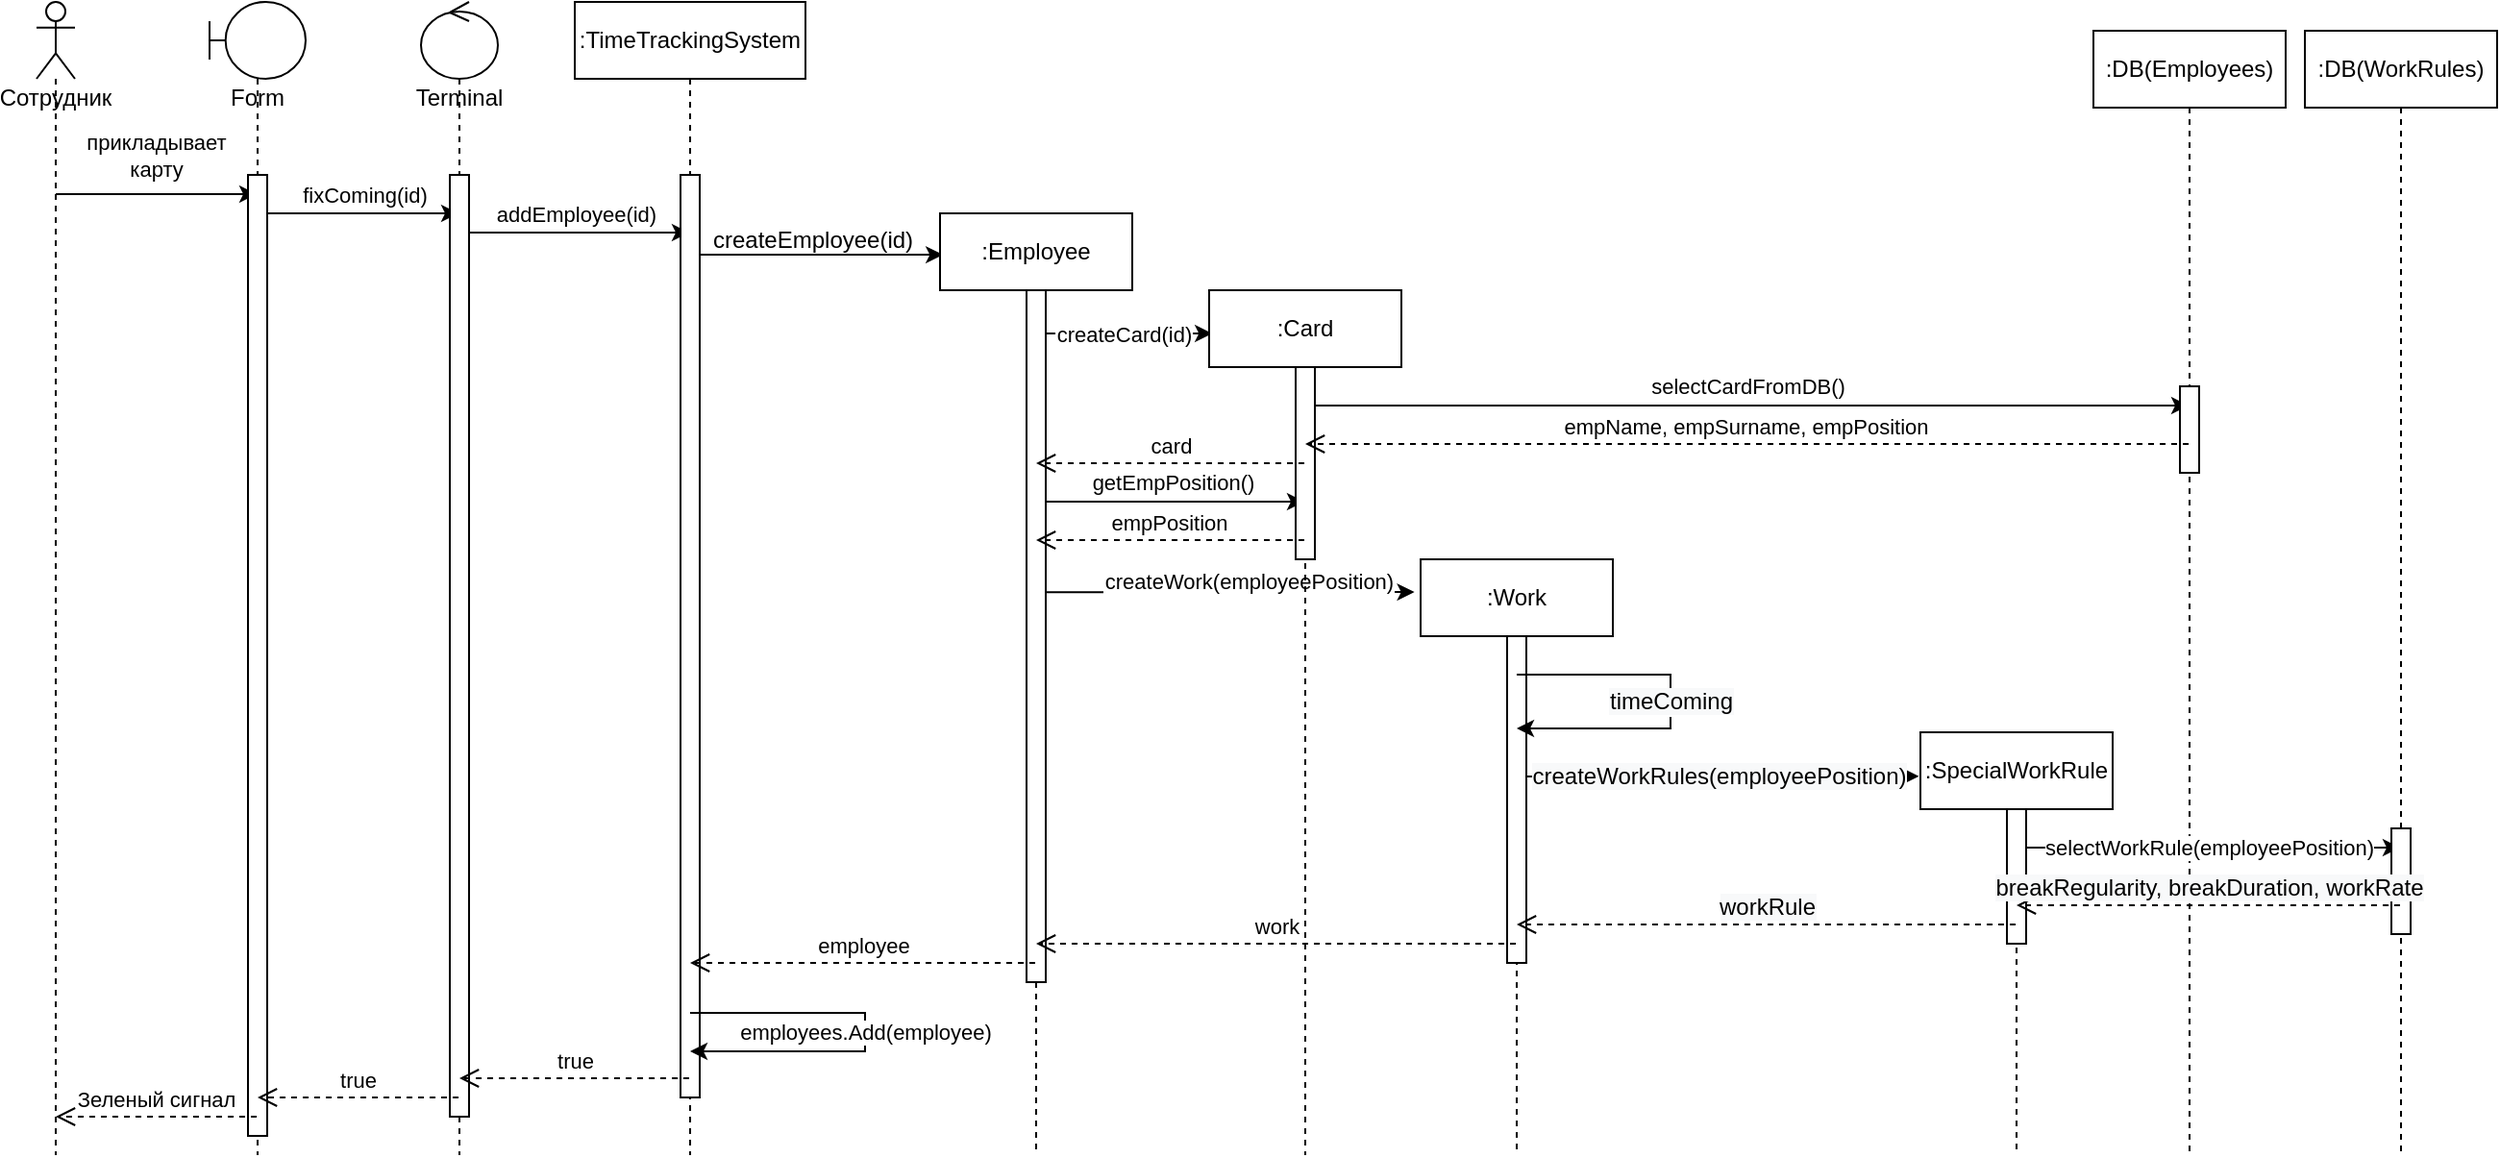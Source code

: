 <mxfile version="13.7.5" type="device" pages="2"><diagram id="ErHVxUTmst-oPkDrUEM-" name="Фиксирование прихода"><mxGraphModel dx="1038" dy="499" grid="1" gridSize="10" guides="1" tooltips="1" connect="1" arrows="1" fold="1" page="1" pageScale="1" pageWidth="827" pageHeight="1169" math="0" shadow="0"><root><mxCell id="0"/><mxCell id="1" parent="0"/><mxCell id="zl1_TvRxhjyEo-x_L0BD-4" value="прикладывает&lt;br&gt;карту" style="edgeStyle=orthogonalEdgeStyle;rounded=0;orthogonalLoop=1;jettySize=auto;html=1;" edge="1" parent="1" source="zl1_TvRxhjyEo-x_L0BD-1" target="zl1_TvRxhjyEo-x_L0BD-2"><mxGeometry x="-0.038" y="20" relative="1" as="geometry"><Array as="points"><mxPoint x="80" y="110"/><mxPoint x="80" y="110"/></Array><mxPoint x="1" as="offset"/></mxGeometry></mxCell><mxCell id="zl1_TvRxhjyEo-x_L0BD-1" value="Сотрудник" style="shape=umlLifeline;participant=umlActor;perimeter=lifelinePerimeter;whiteSpace=wrap;html=1;container=1;collapsible=0;recursiveResize=0;verticalAlign=top;spacingTop=36;outlineConnect=0;" vertex="1" parent="1"><mxGeometry x="20" y="10" width="20" height="600" as="geometry"/></mxCell><mxCell id="zl1_TvRxhjyEo-x_L0BD-5" value="fixComing(id)" style="edgeStyle=orthogonalEdgeStyle;rounded=0;orthogonalLoop=1;jettySize=auto;" edge="1" parent="1" source="zl1_TvRxhjyEo-x_L0BD-2" target="zl1_TvRxhjyEo-x_L0BD-3"><mxGeometry x="0.057" y="10" relative="1" as="geometry"><Array as="points"><mxPoint x="190" y="120"/><mxPoint x="190" y="120"/></Array><mxPoint x="1" as="offset"/></mxGeometry></mxCell><mxCell id="zl1_TvRxhjyEo-x_L0BD-2" value="Form" style="shape=umlLifeline;participant=umlBoundary;perimeter=lifelinePerimeter;whiteSpace=wrap;html=1;container=1;collapsible=0;recursiveResize=0;verticalAlign=top;spacingTop=36;outlineConnect=0;" vertex="1" parent="1"><mxGeometry x="110" y="10" width="50" height="600" as="geometry"/></mxCell><mxCell id="L7x3Ov9kxptEXlmHtvZw-1" value="" style="html=1;points=[];perimeter=orthogonalPerimeter;" vertex="1" parent="zl1_TvRxhjyEo-x_L0BD-2"><mxGeometry x="20" y="90" width="10" height="500" as="geometry"/></mxCell><mxCell id="zl1_TvRxhjyEo-x_L0BD-9" value="addEmployee(id)" style="edgeStyle=orthogonalEdgeStyle;rounded=0;orthogonalLoop=1;jettySize=auto;" edge="1" parent="1" source="zl1_TvRxhjyEo-x_L0BD-3" target="zl1_TvRxhjyEo-x_L0BD-6"><mxGeometry x="0.008" y="10" relative="1" as="geometry"><Array as="points"><mxPoint x="290" y="130"/><mxPoint x="290" y="130"/></Array><mxPoint x="1" as="offset"/></mxGeometry></mxCell><mxCell id="zl1_TvRxhjyEo-x_L0BD-3" value="Terminal" style="shape=umlLifeline;participant=umlControl;perimeter=lifelinePerimeter;whiteSpace=wrap;html=1;container=1;collapsible=0;recursiveResize=0;verticalAlign=top;spacingTop=36;outlineConnect=0;" vertex="1" parent="1"><mxGeometry x="220" y="10" width="40" height="600" as="geometry"/></mxCell><mxCell id="L7x3Ov9kxptEXlmHtvZw-2" value="" style="html=1;points=[];perimeter=orthogonalPerimeter;" vertex="1" parent="zl1_TvRxhjyEo-x_L0BD-3"><mxGeometry x="15" y="90" width="10" height="490" as="geometry"/></mxCell><mxCell id="zl1_TvRxhjyEo-x_L0BD-14" style="edgeStyle=orthogonalEdgeStyle;rounded=0;orthogonalLoop=1;jettySize=auto;html=0;entryX=0.016;entryY=0.044;entryDx=0;entryDy=0;entryPerimeter=0;" edge="1" parent="1" source="zl1_TvRxhjyEo-x_L0BD-6" target="zl1_TvRxhjyEo-x_L0BD-13"><mxGeometry relative="1" as="geometry"><mxPoint x="450" y="160" as="targetPoint"/><Array as="points"><mxPoint x="400" y="142"/><mxPoint x="400" y="142"/></Array></mxGeometry></mxCell><mxCell id="zl1_TvRxhjyEo-x_L0BD-6" value=":TimeTrackingSystem" style="shape=umlLifeline;perimeter=lifelinePerimeter;whiteSpace=wrap;html=1;container=1;collapsible=0;recursiveResize=0;outlineConnect=0;" vertex="1" parent="1"><mxGeometry x="300" y="10" width="120" height="600" as="geometry"/></mxCell><mxCell id="L7x3Ov9kxptEXlmHtvZw-3" value="" style="html=1;points=[];perimeter=orthogonalPerimeter;" vertex="1" parent="zl1_TvRxhjyEo-x_L0BD-6"><mxGeometry x="55" y="90" width="10" height="480" as="geometry"/></mxCell><mxCell id="zl1_TvRxhjyEo-x_L0BD-10" value="Зеленый сигнал" style="html=1;verticalAlign=bottom;endArrow=open;dashed=1;endSize=8;" edge="1" parent="1" source="zl1_TvRxhjyEo-x_L0BD-2" target="zl1_TvRxhjyEo-x_L0BD-1"><mxGeometry relative="1" as="geometry"><mxPoint x="290" y="170" as="sourcePoint"/><mxPoint x="210" y="170" as="targetPoint"/><Array as="points"><mxPoint x="70" y="590"/></Array></mxGeometry></mxCell><mxCell id="zl1_TvRxhjyEo-x_L0BD-11" value="true" style="html=1;verticalAlign=bottom;endArrow=open;dashed=1;endSize=8;" edge="1" parent="1" source="zl1_TvRxhjyEo-x_L0BD-3" target="zl1_TvRxhjyEo-x_L0BD-2"><mxGeometry relative="1" as="geometry"><mxPoint x="290" y="170" as="sourcePoint"/><mxPoint x="210" y="170" as="targetPoint"/><Array as="points"><mxPoint x="170" y="580"/></Array></mxGeometry></mxCell><mxCell id="zl1_TvRxhjyEo-x_L0BD-12" value="true" style="html=1;verticalAlign=bottom;endArrow=open;dashed=1;endSize=8;" edge="1" parent="1" source="zl1_TvRxhjyEo-x_L0BD-6" target="zl1_TvRxhjyEo-x_L0BD-3"><mxGeometry relative="1" as="geometry"><mxPoint x="290" y="170" as="sourcePoint"/><mxPoint x="210" y="170" as="targetPoint"/><Array as="points"><mxPoint x="300" y="570"/></Array></mxGeometry></mxCell><mxCell id="zl1_TvRxhjyEo-x_L0BD-17" value="createCard(id)" style="edgeStyle=orthogonalEdgeStyle;rounded=0;orthogonalLoop=1;jettySize=auto;html=0;entryX=0.016;entryY=0.05;entryDx=0;entryDy=0;entryPerimeter=0;" edge="1" parent="1" source="zl1_TvRxhjyEo-x_L0BD-13" target="zl1_TvRxhjyEo-x_L0BD-16"><mxGeometry relative="1" as="geometry"><mxPoint x="626" y="183" as="targetPoint"/><Array as="points"><mxPoint x="610" y="183"/></Array></mxGeometry></mxCell><mxCell id="zl1_TvRxhjyEo-x_L0BD-25" style="edgeStyle=orthogonalEdgeStyle;rounded=0;orthogonalLoop=1;jettySize=auto;html=0;" edge="1" parent="1" source="zl1_TvRxhjyEo-x_L0BD-13" target="zl1_TvRxhjyEo-x_L0BD-16"><mxGeometry relative="1" as="geometry"><Array as="points"><mxPoint x="610" y="270"/><mxPoint x="610" y="270"/></Array></mxGeometry></mxCell><mxCell id="zl1_TvRxhjyEo-x_L0BD-26" value="getEmpPosition()" style="edgeLabel;align=center;verticalAlign=middle;resizable=0;points=[];html=1;" vertex="1" connectable="0" parent="zl1_TvRxhjyEo-x_L0BD-25"><mxGeometry x="0.221" y="3" relative="1" as="geometry"><mxPoint x="-14.5" y="-7" as="offset"/></mxGeometry></mxCell><mxCell id="zl1_TvRxhjyEo-x_L0BD-29" value="createWork(employeePosition)" style="edgeStyle=orthogonalEdgeStyle;rounded=0;orthogonalLoop=1;jettySize=auto;entryX=-0.032;entryY=0.055;entryDx=0;entryDy=0;entryPerimeter=0;" edge="1" parent="1" source="zl1_TvRxhjyEo-x_L0BD-13" target="zl1_TvRxhjyEo-x_L0BD-28"><mxGeometry x="0.217" y="12" relative="1" as="geometry"><Array as="points"><mxPoint x="690" y="317"/></Array><mxPoint x="-9" y="6" as="offset"/></mxGeometry></mxCell><mxCell id="zl1_TvRxhjyEo-x_L0BD-13" value=":Employee" style="shape=umlLifeline;perimeter=lifelinePerimeter;whiteSpace=wrap;html=1;container=1;collapsible=0;recursiveResize=0;outlineConnect=0;" vertex="1" parent="1"><mxGeometry x="490" y="120" width="100" height="490" as="geometry"/></mxCell><mxCell id="L7x3Ov9kxptEXlmHtvZw-4" value="" style="html=1;points=[];perimeter=orthogonalPerimeter;" vertex="1" parent="zl1_TvRxhjyEo-x_L0BD-13"><mxGeometry x="45" y="40" width="10" height="360" as="geometry"/></mxCell><mxCell id="zl1_TvRxhjyEo-x_L0BD-15" value="createEmployee(id)" style="text;whiteSpace=wrap;" vertex="1" parent="1"><mxGeometry x="370" y="120" width="110" height="10" as="geometry"/></mxCell><mxCell id="zl1_TvRxhjyEo-x_L0BD-20" value="selectCardFromDB()" style="edgeStyle=orthogonalEdgeStyle;rounded=0;orthogonalLoop=1;jettySize=auto;html=1;" edge="1" parent="1" source="zl1_TvRxhjyEo-x_L0BD-16" target="zl1_TvRxhjyEo-x_L0BD-19"><mxGeometry x="0.002" y="10" relative="1" as="geometry"><Array as="points"><mxPoint x="760" y="220"/><mxPoint x="760" y="220"/></Array><mxPoint as="offset"/></mxGeometry></mxCell><mxCell id="zl1_TvRxhjyEo-x_L0BD-16" value=":Card" style="shape=umlLifeline;perimeter=lifelinePerimeter;whiteSpace=wrap;html=1;container=1;collapsible=0;recursiveResize=0;outlineConnect=0;" vertex="1" parent="1"><mxGeometry x="630" y="160" width="100" height="450" as="geometry"/></mxCell><mxCell id="L7x3Ov9kxptEXlmHtvZw-5" value="" style="html=1;points=[];perimeter=orthogonalPerimeter;" vertex="1" parent="zl1_TvRxhjyEo-x_L0BD-16"><mxGeometry x="45" y="40" width="10" height="100" as="geometry"/></mxCell><mxCell id="zl1_TvRxhjyEo-x_L0BD-19" value=":DB(Employees)" style="shape=umlLifeline;perimeter=lifelinePerimeter;whiteSpace=wrap;html=1;container=1;collapsible=0;recursiveResize=0;outlineConnect=0;" vertex="1" parent="1"><mxGeometry x="1090" y="25" width="100" height="585" as="geometry"/></mxCell><mxCell id="L7x3Ov9kxptEXlmHtvZw-8" value="" style="html=1;points=[];perimeter=orthogonalPerimeter;" vertex="1" parent="zl1_TvRxhjyEo-x_L0BD-19"><mxGeometry x="45" y="185" width="10" height="45" as="geometry"/></mxCell><mxCell id="zl1_TvRxhjyEo-x_L0BD-23" value="empName, empSurname, empPosition" style="verticalAlign=bottom;endArrow=open;dashed=1;endSize=8;" edge="1" parent="1" source="zl1_TvRxhjyEo-x_L0BD-19" target="zl1_TvRxhjyEo-x_L0BD-16"><mxGeometry relative="1" as="geometry"><mxPoint x="790" y="200" as="sourcePoint"/><mxPoint x="710" y="200" as="targetPoint"/><Array as="points"><mxPoint x="750" y="240"/></Array></mxGeometry></mxCell><mxCell id="zl1_TvRxhjyEo-x_L0BD-24" value="card" style="html=1;verticalAlign=bottom;endArrow=open;dashed=1;endSize=8;" edge="1" parent="1" source="zl1_TvRxhjyEo-x_L0BD-16" target="zl1_TvRxhjyEo-x_L0BD-13"><mxGeometry relative="1" as="geometry"><mxPoint x="790" y="240" as="sourcePoint"/><mxPoint x="710" y="240" as="targetPoint"/><Array as="points"><mxPoint x="610" y="250"/></Array></mxGeometry></mxCell><mxCell id="zl1_TvRxhjyEo-x_L0BD-27" value="empPosition" style="verticalAlign=bottom;endArrow=open;dashed=1;endSize=8;" edge="1" parent="1" source="zl1_TvRxhjyEo-x_L0BD-16" target="zl1_TvRxhjyEo-x_L0BD-13"><mxGeometry relative="1" as="geometry"><mxPoint x="790" y="240" as="sourcePoint"/><mxPoint x="710" y="240" as="targetPoint"/><Array as="points"><mxPoint x="610" y="290"/></Array></mxGeometry></mxCell><mxCell id="zl1_TvRxhjyEo-x_L0BD-33" value="&lt;span style=&quot;font-size: 12px ; text-align: left ; background-color: rgb(248 , 249 , 250)&quot;&gt;createWorkRules(employeePosition)&lt;/span&gt;" style="edgeStyle=orthogonalEdgeStyle;rounded=0;orthogonalLoop=1;jettySize=auto;html=1;entryX=-0.008;entryY=0.104;entryDx=0;entryDy=0;entryPerimeter=0;" edge="1" parent="1" source="zl1_TvRxhjyEo-x_L0BD-28" target="zl1_TvRxhjyEo-x_L0BD-31"><mxGeometry relative="1" as="geometry"><mxPoint x="1010" y="410" as="targetPoint"/><Array as="points"><mxPoint x="900" y="413"/><mxPoint x="900" y="413"/></Array></mxGeometry></mxCell><mxCell id="zl1_TvRxhjyEo-x_L0BD-28" value=":Work" style="shape=umlLifeline;perimeter=lifelinePerimeter;whiteSpace=wrap;html=1;container=1;collapsible=0;recursiveResize=0;outlineConnect=0;" vertex="1" parent="1"><mxGeometry x="740" y="300" width="100" height="310" as="geometry"/></mxCell><mxCell id="L7x3Ov9kxptEXlmHtvZw-6" value="" style="html=1;points=[];perimeter=orthogonalPerimeter;" vertex="1" parent="zl1_TvRxhjyEo-x_L0BD-28"><mxGeometry x="45" y="40" width="10" height="170" as="geometry"/></mxCell><mxCell id="zl1_TvRxhjyEo-x_L0BD-35" value="selectWorkRule(employeePosition)" style="edgeStyle=orthogonalEdgeStyle;rounded=0;orthogonalLoop=1;jettySize=auto;html=1;" edge="1" parent="1" source="zl1_TvRxhjyEo-x_L0BD-31" target="zl1_TvRxhjyEo-x_L0BD-34"><mxGeometry relative="1" as="geometry"><Array as="points"><mxPoint x="1150" y="450"/><mxPoint x="1150" y="450"/></Array></mxGeometry></mxCell><mxCell id="zl1_TvRxhjyEo-x_L0BD-31" value=":SpecialWorkRule" style="shape=umlLifeline;perimeter=lifelinePerimeter;whiteSpace=wrap;html=1;container=1;collapsible=0;recursiveResize=0;outlineConnect=0;" vertex="1" parent="1"><mxGeometry x="1000" y="390" width="100" height="220" as="geometry"/></mxCell><mxCell id="L7x3Ov9kxptEXlmHtvZw-7" value="" style="html=1;points=[];perimeter=orthogonalPerimeter;" vertex="1" parent="zl1_TvRxhjyEo-x_L0BD-31"><mxGeometry x="45" y="40" width="10" height="70" as="geometry"/></mxCell><mxCell id="zl1_TvRxhjyEo-x_L0BD-32" value="&lt;span style=&quot;font-size: 12px ; text-align: left ; background-color: rgb(248 , 249 , 250)&quot;&gt;timeComing&lt;/span&gt;" style="edgeStyle=orthogonalEdgeStyle;rounded=0;orthogonalLoop=1;jettySize=auto;html=1;" edge="1" parent="1" source="zl1_TvRxhjyEo-x_L0BD-28" target="zl1_TvRxhjyEo-x_L0BD-28"><mxGeometry relative="1" as="geometry"><mxPoint x="790" y="360" as="sourcePoint"/><mxPoint x="789.5" y="388" as="targetPoint"/><Array as="points"><mxPoint x="870" y="360"/><mxPoint x="870" y="388"/></Array></mxGeometry></mxCell><mxCell id="zl1_TvRxhjyEo-x_L0BD-34" value=":DB(WorkRules)" style="shape=umlLifeline;perimeter=lifelinePerimeter;whiteSpace=wrap;html=1;container=1;collapsible=0;recursiveResize=0;outlineConnect=0;" vertex="1" parent="1"><mxGeometry x="1200" y="25" width="100" height="585" as="geometry"/></mxCell><mxCell id="L7x3Ov9kxptEXlmHtvZw-9" value="" style="html=1;points=[];perimeter=orthogonalPerimeter;" vertex="1" parent="zl1_TvRxhjyEo-x_L0BD-34"><mxGeometry x="45" y="415" width="10" height="55" as="geometry"/></mxCell><mxCell id="zl1_TvRxhjyEo-x_L0BD-36" value="&lt;span style=&quot;font-size: 12px ; text-align: left ; background-color: rgb(248 , 249 , 250)&quot;&gt;breakRegularity,&amp;nbsp;&lt;/span&gt;&lt;span style=&quot;font-size: 12px ; text-align: left ; background-color: rgb(248 , 249 , 250)&quot;&gt;breakDuration,&amp;nbsp;&lt;/span&gt;&lt;span style=&quot;font-size: 12px ; text-align: left ; background-color: rgb(248 , 249 , 250)&quot;&gt;workRate&lt;/span&gt;" style="html=1;verticalAlign=bottom;endArrow=open;dashed=1;endSize=8;" edge="1" parent="1" source="zl1_TvRxhjyEo-x_L0BD-34" target="zl1_TvRxhjyEo-x_L0BD-31"><mxGeometry relative="1" as="geometry"><mxPoint x="790" y="480" as="sourcePoint"/><mxPoint x="710" y="480" as="targetPoint"/><Array as="points"><mxPoint x="1140" y="480"/></Array></mxGeometry></mxCell><mxCell id="zl1_TvRxhjyEo-x_L0BD-37" value="&lt;span style=&quot;font-size: 12px ; text-align: left ; background-color: rgb(248 , 249 , 250)&quot;&gt;workRule&lt;/span&gt;" style="html=1;verticalAlign=bottom;endArrow=open;dashed=1;endSize=8;" edge="1" parent="1" source="zl1_TvRxhjyEo-x_L0BD-31" target="zl1_TvRxhjyEo-x_L0BD-28"><mxGeometry relative="1" as="geometry"><mxPoint x="790" y="470" as="sourcePoint"/><mxPoint x="710" y="470" as="targetPoint"/><Array as="points"><mxPoint x="920" y="490"/></Array></mxGeometry></mxCell><mxCell id="zl1_TvRxhjyEo-x_L0BD-38" value="work" style="html=1;verticalAlign=bottom;endArrow=open;dashed=1;endSize=8;" edge="1" parent="1" source="zl1_TvRxhjyEo-x_L0BD-28" target="zl1_TvRxhjyEo-x_L0BD-13"><mxGeometry relative="1" as="geometry"><mxPoint x="790" y="480" as="sourcePoint"/><mxPoint x="710" y="480" as="targetPoint"/><Array as="points"><mxPoint x="730" y="500"/></Array></mxGeometry></mxCell><mxCell id="zl1_TvRxhjyEo-x_L0BD-39" value="employee" style="html=1;verticalAlign=bottom;endArrow=open;dashed=1;endSize=8;" edge="1" parent="1" source="zl1_TvRxhjyEo-x_L0BD-13" target="zl1_TvRxhjyEo-x_L0BD-6"><mxGeometry relative="1" as="geometry"><mxPoint x="560" y="480" as="sourcePoint"/><mxPoint x="480" y="480" as="targetPoint"/><Array as="points"><mxPoint x="460" y="510"/></Array></mxGeometry></mxCell><mxCell id="zl1_TvRxhjyEo-x_L0BD-40" value="employees.Add(employee)" style="edgeStyle=orthogonalEdgeStyle;rounded=0;orthogonalLoop=1;jettySize=auto;html=1;" edge="1" parent="1" source="zl1_TvRxhjyEo-x_L0BD-6" target="zl1_TvRxhjyEo-x_L0BD-6"><mxGeometry relative="1" as="geometry"><mxPoint x="360" y="536" as="sourcePoint"/><mxPoint x="360" y="556" as="targetPoint"/><Array as="points"><mxPoint x="451" y="536"/><mxPoint x="451" y="556"/></Array></mxGeometry></mxCell></root></mxGraphModel></diagram><diagram id="N7uYfXc5u7oMWaJX5mnM" name="Фиксирование ухода"><mxGraphModel dx="1730" dy="832" grid="1" gridSize="10" guides="1" tooltips="1" connect="1" arrows="1" fold="1" page="1" pageScale="1" pageWidth="827" pageHeight="1169" math="0" shadow="0"><root><mxCell id="xpWu-d9AYnJub9OkoNPF-0"/><mxCell id="xpWu-d9AYnJub9OkoNPF-1" parent="xpWu-d9AYnJub9OkoNPF-0"/><mxCell id="0PlaQTtRyJffJ8FD0j3P-0" value="прикладывает&lt;br&gt;карту" style="edgeStyle=orthogonalEdgeStyle;rounded=0;orthogonalLoop=1;jettySize=auto;html=1;" edge="1" parent="xpWu-d9AYnJub9OkoNPF-1" source="0PlaQTtRyJffJ8FD0j3P-1" target="0PlaQTtRyJffJ8FD0j3P-3"><mxGeometry x="-0.038" y="20" relative="1" as="geometry"><Array as="points"><mxPoint x="80" y="110"/><mxPoint x="80" y="110"/></Array><mxPoint x="1" as="offset"/></mxGeometry></mxCell><mxCell id="0PlaQTtRyJffJ8FD0j3P-1" value="Сотрудник" style="shape=umlLifeline;participant=umlActor;perimeter=lifelinePerimeter;whiteSpace=wrap;html=1;container=1;collapsible=0;recursiveResize=0;verticalAlign=top;spacingTop=36;outlineConnect=0;" vertex="1" parent="xpWu-d9AYnJub9OkoNPF-1"><mxGeometry x="30" y="10" width="20" height="1110" as="geometry"/></mxCell><mxCell id="0PlaQTtRyJffJ8FD0j3P-2" value="fixLeaving(id)" style="edgeStyle=orthogonalEdgeStyle;rounded=0;orthogonalLoop=1;jettySize=auto;" edge="1" parent="xpWu-d9AYnJub9OkoNPF-1" source="0PlaQTtRyJffJ8FD0j3P-3" target="0PlaQTtRyJffJ8FD0j3P-6"><mxGeometry x="0.057" y="10" relative="1" as="geometry"><Array as="points"><mxPoint x="190" y="120"/><mxPoint x="190" y="120"/></Array><mxPoint x="1" as="offset"/></mxGeometry></mxCell><mxCell id="0PlaQTtRyJffJ8FD0j3P-3" value="Form" style="shape=umlLifeline;participant=umlBoundary;perimeter=lifelinePerimeter;whiteSpace=wrap;html=1;container=1;collapsible=0;recursiveResize=0;verticalAlign=top;spacingTop=36;outlineConnect=0;" vertex="1" parent="xpWu-d9AYnJub9OkoNPF-1"><mxGeometry x="130" y="10" width="50" height="1110" as="geometry"/></mxCell><mxCell id="wUObKunATL7tekjO-2X0-54" value="" style="html=1;points=[];perimeter=orthogonalPerimeter;" vertex="1" parent="0PlaQTtRyJffJ8FD0j3P-3"><mxGeometry x="20" y="90" width="10" height="1010" as="geometry"/></mxCell><mxCell id="0PlaQTtRyJffJ8FD0j3P-5" value="updateEmployee(id)" style="edgeStyle=orthogonalEdgeStyle;rounded=0;orthogonalLoop=1;jettySize=auto;" edge="1" parent="xpWu-d9AYnJub9OkoNPF-1" source="0PlaQTtRyJffJ8FD0j3P-6" target="0PlaQTtRyJffJ8FD0j3P-9"><mxGeometry x="0.008" y="10" relative="1" as="geometry"><Array as="points"><mxPoint x="290" y="130"/><mxPoint x="290" y="130"/></Array><mxPoint x="1" as="offset"/></mxGeometry></mxCell><mxCell id="0PlaQTtRyJffJ8FD0j3P-6" value="Terminal" style="shape=umlLifeline;participant=umlControl;perimeter=lifelinePerimeter;whiteSpace=wrap;html=1;container=1;collapsible=0;recursiveResize=0;verticalAlign=top;spacingTop=36;outlineConnect=0;" vertex="1" parent="xpWu-d9AYnJub9OkoNPF-1"><mxGeometry x="220" y="10" width="40" height="1110" as="geometry"/></mxCell><mxCell id="wUObKunATL7tekjO-2X0-55" value="" style="html=1;points=[];perimeter=orthogonalPerimeter;" vertex="1" parent="0PlaQTtRyJffJ8FD0j3P-6"><mxGeometry x="15" y="100" width="10" height="690" as="geometry"/></mxCell><mxCell id="wUObKunATL7tekjO-2X0-56" value="" style="html=1;points=[];perimeter=orthogonalPerimeter;" vertex="1" parent="0PlaQTtRyJffJ8FD0j3P-6"><mxGeometry x="15" y="800" width="10" height="180" as="geometry"/></mxCell><mxCell id="wUObKunATL7tekjO-2X0-57" value="" style="html=1;points=[];perimeter=orthogonalPerimeter;" vertex="1" parent="0PlaQTtRyJffJ8FD0j3P-6"><mxGeometry x="15" y="990" width="10" height="100" as="geometry"/></mxCell><mxCell id="0PlaQTtRyJffJ8FD0j3P-8" value="findEmployee(id)" style="edgeStyle=orthogonalEdgeStyle;rounded=0;orthogonalLoop=1;jettySize=auto;html=0;" edge="1" parent="xpWu-d9AYnJub9OkoNPF-1" source="0PlaQTtRyJffJ8FD0j3P-9" target="0PlaQTtRyJffJ8FD0j3P-9"><mxGeometry relative="1" as="geometry"><mxPoint x="450" y="160" as="targetPoint"/><Array as="points"><mxPoint x="440" y="140"/><mxPoint x="440" y="160"/></Array><mxPoint as="offset"/></mxGeometry></mxCell><mxCell id="wUObKunATL7tekjO-2X0-3" value="setTimeLeaving(DateTime.Now)" style="edgeStyle=orthogonalEdgeStyle;rounded=0;orthogonalLoop=1;jettySize=auto;html=1;" edge="1" parent="xpWu-d9AYnJub9OkoNPF-1" source="0PlaQTtRyJffJ8FD0j3P-18" target="0PlaQTtRyJffJ8FD0j3P-30"><mxGeometry x="-0.053" y="10" relative="1" as="geometry"><Array as="points"><mxPoint x="600" y="200"/><mxPoint x="600" y="200"/></Array><mxPoint as="offset"/></mxGeometry></mxCell><mxCell id="wUObKunATL7tekjO-2X0-4" value="endWork()" style="edgeStyle=orthogonalEdgeStyle;rounded=0;orthogonalLoop=1;jettySize=auto;html=0;" edge="1" parent="xpWu-d9AYnJub9OkoNPF-1" source="0PlaQTtRyJffJ8FD0j3P-9" target="0PlaQTtRyJffJ8FD0j3P-18"><mxGeometry x="-0.053" y="10" relative="1" as="geometry"><Array as="points"><mxPoint x="440" y="180"/><mxPoint x="440" y="180"/></Array><mxPoint as="offset"/></mxGeometry></mxCell><mxCell id="wUObKunATL7tekjO-2X0-38" value="saveWork()" style="edgeStyle=orthogonalEdgeStyle;rounded=0;orthogonalLoop=1;jettySize=auto;html=0;" edge="1" parent="xpWu-d9AYnJub9OkoNPF-1" source="0PlaQTtRyJffJ8FD0j3P-9" target="0PlaQTtRyJffJ8FD0j3P-18"><mxGeometry relative="1" as="geometry"><Array as="points"><mxPoint x="440" y="870"/><mxPoint x="440" y="870"/></Array></mxGeometry></mxCell><mxCell id="0PlaQTtRyJffJ8FD0j3P-9" value=":TimeTrackingSystem" style="shape=umlLifeline;perimeter=lifelinePerimeter;whiteSpace=wrap;html=1;container=1;collapsible=0;recursiveResize=0;outlineConnect=0;" vertex="1" parent="xpWu-d9AYnJub9OkoNPF-1"><mxGeometry x="300" y="10" width="120" height="1110" as="geometry"/></mxCell><mxCell id="wUObKunATL7tekjO-2X0-58" value="" style="html=1;points=[];perimeter=orthogonalPerimeter;" vertex="1" parent="0PlaQTtRyJffJ8FD0j3P-9"><mxGeometry x="55" y="110" width="10" height="690" as="geometry"/></mxCell><mxCell id="wUObKunATL7tekjO-2X0-59" value="" style="html=1;points=[];perimeter=orthogonalPerimeter;" vertex="1" parent="0PlaQTtRyJffJ8FD0j3P-9"><mxGeometry x="55" y="810" width="10" height="160" as="geometry"/></mxCell><mxCell id="wUObKunATL7tekjO-2X0-61" value="" style="html=1;points=[];perimeter=orthogonalPerimeter;" vertex="1" parent="0PlaQTtRyJffJ8FD0j3P-9"><mxGeometry x="55" y="1000" width="10" height="80" as="geometry"/></mxCell><mxCell id="0PlaQTtRyJffJ8FD0j3P-11" value="Зеленый сигнал" style="html=1;verticalAlign=bottom;endArrow=open;dashed=1;endSize=8;" edge="1" parent="xpWu-d9AYnJub9OkoNPF-1" source="0PlaQTtRyJffJ8FD0j3P-3" target="0PlaQTtRyJffJ8FD0j3P-1"><mxGeometry relative="1" as="geometry"><mxPoint x="290" y="170" as="sourcePoint"/><mxPoint x="210" y="170" as="targetPoint"/><Array as="points"><mxPoint x="130" y="1100"/><mxPoint x="70" y="1100"/></Array></mxGeometry></mxCell><mxCell id="0PlaQTtRyJffJ8FD0j3P-12" value="true" style="html=1;verticalAlign=bottom;endArrow=open;dashed=1;endSize=8;" edge="1" parent="xpWu-d9AYnJub9OkoNPF-1" source="0PlaQTtRyJffJ8FD0j3P-6" target="0PlaQTtRyJffJ8FD0j3P-3"><mxGeometry relative="1" as="geometry"><mxPoint x="290" y="170" as="sourcePoint"/><mxPoint x="210" y="170" as="targetPoint"/><Array as="points"><mxPoint x="200" y="1090"/></Array></mxGeometry></mxCell><mxCell id="0PlaQTtRyJffJ8FD0j3P-13" value="true" style="html=1;verticalAlign=bottom;endArrow=open;dashed=1;endSize=8;" edge="1" parent="xpWu-d9AYnJub9OkoNPF-1" source="0PlaQTtRyJffJ8FD0j3P-9" target="0PlaQTtRyJffJ8FD0j3P-6"><mxGeometry relative="1" as="geometry"><mxPoint x="290" y="170" as="sourcePoint"/><mxPoint x="210" y="170" as="targetPoint"/><Array as="points"><mxPoint x="300" y="1080"/></Array></mxGeometry></mxCell><mxCell id="wUObKunATL7tekjO-2X0-11" value="&lt;span style=&quot;font-size: 12px ; text-align: left ; background-color: rgb(248 , 249 , 250)&quot;&gt;calculatedWork(id)&lt;/span&gt;" style="edgeStyle=orthogonalEdgeStyle;rounded=0;orthogonalLoop=1;jettySize=auto;html=1;" edge="1" parent="xpWu-d9AYnJub9OkoNPF-1" source="0PlaQTtRyJffJ8FD0j3P-18" target="0PlaQTtRyJffJ8FD0j3P-30"><mxGeometry x="-0.053" y="5" relative="1" as="geometry"><Array as="points"><mxPoint x="610" y="280"/><mxPoint x="610" y="280"/></Array><mxPoint as="offset"/></mxGeometry></mxCell><mxCell id="0PlaQTtRyJffJ8FD0j3P-18" value=":Employee" style="shape=umlLifeline;perimeter=lifelinePerimeter;whiteSpace=wrap;html=1;container=1;collapsible=0;recursiveResize=0;outlineConnect=0;" vertex="1" parent="xpWu-d9AYnJub9OkoNPF-1"><mxGeometry x="480" y="10" width="100" height="1110" as="geometry"/></mxCell><mxCell id="wUObKunATL7tekjO-2X0-62" value="" style="html=1;points=[];perimeter=orthogonalPerimeter;" vertex="1" parent="0PlaQTtRyJffJ8FD0j3P-18"><mxGeometry x="45" y="850" width="10" height="110" as="geometry"/></mxCell><mxCell id="wUObKunATL7tekjO-2X0-65" value="" style="html=1;points=[];perimeter=orthogonalPerimeter;" vertex="1" parent="0PlaQTtRyJffJ8FD0j3P-18"><mxGeometry x="45" y="160" width="10" height="650" as="geometry"/></mxCell><mxCell id="0PlaQTtRyJffJ8FD0j3P-24" value=":DB(Works)" style="shape=umlLifeline;perimeter=lifelinePerimeter;whiteSpace=wrap;html=1;container=1;collapsible=0;recursiveResize=0;outlineConnect=0;" vertex="1" parent="xpWu-d9AYnJub9OkoNPF-1"><mxGeometry x="1000" y="10" width="100" height="1110" as="geometry"/></mxCell><mxCell id="wUObKunATL7tekjO-2X0-64" value="" style="html=1;points=[];perimeter=orthogonalPerimeter;" vertex="1" parent="0PlaQTtRyJffJ8FD0j3P-24"><mxGeometry x="45" y="910" width="10" height="40" as="geometry"/></mxCell><mxCell id="0PlaQTtRyJffJ8FD0j3P-27" value="&lt;span style=&quot;font-size: 12px ; text-align: left ; background-color: rgb(248 , 249 , 250)&quot;&gt;breakRegularity&lt;/span&gt;" style="html=1;verticalAlign=bottom;endArrow=open;dashed=1;endSize=8;" edge="1" parent="xpWu-d9AYnJub9OkoNPF-1" source="0PlaQTtRyJffJ8FD0j3P-33" target="0PlaQTtRyJffJ8FD0j3P-30"><mxGeometry relative="1" as="geometry"><mxPoint x="790" y="240" as="sourcePoint"/><mxPoint x="710" y="240" as="targetPoint"/><Array as="points"><mxPoint x="790" y="510"/></Array></mxGeometry></mxCell><mxCell id="0PlaQTtRyJffJ8FD0j3P-28" value="breakDuration" style="verticalAlign=bottom;endArrow=open;dashed=1;endSize=8;" edge="1" parent="xpWu-d9AYnJub9OkoNPF-1" source="0PlaQTtRyJffJ8FD0j3P-33" target="0PlaQTtRyJffJ8FD0j3P-30"><mxGeometry relative="1" as="geometry"><mxPoint x="790" y="240" as="sourcePoint"/><mxPoint x="710" y="240" as="targetPoint"/><Array as="points"><mxPoint x="770" y="550"/></Array></mxGeometry></mxCell><mxCell id="wUObKunATL7tekjO-2X0-18" value="&lt;span style=&quot;font-size: 12px ; text-align: left ; background-color: rgb(248 , 249 , 250)&quot;&gt;getWorkRate()&lt;/span&gt;" style="edgeStyle=orthogonalEdgeStyle;rounded=0;orthogonalLoop=1;jettySize=auto;html=1;" edge="1" parent="xpWu-d9AYnJub9OkoNPF-1" source="0PlaQTtRyJffJ8FD0j3P-30" target="0PlaQTtRyJffJ8FD0j3P-33"><mxGeometry relative="1" as="geometry"><Array as="points"><mxPoint x="790" y="360"/><mxPoint x="790" y="360"/></Array></mxGeometry></mxCell><mxCell id="wUObKunATL7tekjO-2X0-26" value="getBreakRegularity()" style="edgeStyle=orthogonalEdgeStyle;rounded=0;orthogonalLoop=1;jettySize=auto;html=0;" edge="1" parent="xpWu-d9AYnJub9OkoNPF-1" source="0PlaQTtRyJffJ8FD0j3P-30" target="0PlaQTtRyJffJ8FD0j3P-33"><mxGeometry relative="1" as="geometry"><Array as="points"><mxPoint x="790" y="490"/><mxPoint x="790" y="490"/></Array></mxGeometry></mxCell><mxCell id="wUObKunATL7tekjO-2X0-27" value="getBreakDuration()" style="edgeStyle=orthogonalEdgeStyle;rounded=0;orthogonalLoop=1;jettySize=auto;html=0;" edge="1" parent="xpWu-d9AYnJub9OkoNPF-1" source="0PlaQTtRyJffJ8FD0j3P-30" target="0PlaQTtRyJffJ8FD0j3P-33"><mxGeometry x="0.023" y="10" relative="1" as="geometry"><Array as="points"><mxPoint x="790" y="530"/><mxPoint x="790" y="530"/></Array><mxPoint as="offset"/></mxGeometry></mxCell><mxCell id="wUObKunATL7tekjO-2X0-30" value="getStartDay()" style="edgeStyle=orthogonalEdgeStyle;rounded=0;orthogonalLoop=1;jettySize=auto;html=0;" edge="1" parent="xpWu-d9AYnJub9OkoNPF-1" source="0PlaQTtRyJffJ8FD0j3P-30" target="0PlaQTtRyJffJ8FD0j3P-33"><mxGeometry x="0.023" y="10" relative="1" as="geometry"><Array as="points"><mxPoint x="790" y="610"/><mxPoint x="790" y="610"/></Array><mxPoint as="offset"/></mxGeometry></mxCell><mxCell id="wUObKunATL7tekjO-2X0-32" value="getStartEvening" style="edgeStyle=orthogonalEdgeStyle;rounded=0;orthogonalLoop=1;jettySize=auto;html=0;" edge="1" parent="xpWu-d9AYnJub9OkoNPF-1" source="0PlaQTtRyJffJ8FD0j3P-30" target="0PlaQTtRyJffJ8FD0j3P-33"><mxGeometry x="0.023" y="10" relative="1" as="geometry"><Array as="points"><mxPoint x="780" y="690"/><mxPoint x="780" y="690"/></Array><mxPoint as="offset"/></mxGeometry></mxCell><mxCell id="0PlaQTtRyJffJ8FD0j3P-30" value=":Work" style="shape=umlLifeline;perimeter=lifelinePerimeter;whiteSpace=wrap;html=1;container=1;collapsible=0;recursiveResize=0;outlineConnect=0;" vertex="1" parent="xpWu-d9AYnJub9OkoNPF-1"><mxGeometry x="650" y="10" width="100" height="1110" as="geometry"/></mxCell><mxCell id="wUObKunATL7tekjO-2X0-63" value="" style="html=1;points=[];perimeter=orthogonalPerimeter;" vertex="1" parent="0PlaQTtRyJffJ8FD0j3P-30"><mxGeometry x="45" y="865" width="10" height="95" as="geometry"/></mxCell><mxCell id="wUObKunATL7tekjO-2X0-67" value="" style="html=1;points=[];perimeter=orthogonalPerimeter;" vertex="1" parent="0PlaQTtRyJffJ8FD0j3P-30"><mxGeometry x="45" y="180" width="10" height="50" as="geometry"/></mxCell><mxCell id="wUObKunATL7tekjO-2X0-68" value="" style="html=1;points=[];perimeter=orthogonalPerimeter;" vertex="1" parent="0PlaQTtRyJffJ8FD0j3P-30"><mxGeometry x="45" y="260" width="10" height="540" as="geometry"/></mxCell><mxCell id="wUObKunATL7tekjO-2X0-35" value="getStartNight()" style="edgeStyle=orthogonalEdgeStyle;rounded=0;orthogonalLoop=1;jettySize=auto;html=0;" edge="1" parent="xpWu-d9AYnJub9OkoNPF-1" source="0PlaQTtRyJffJ8FD0j3P-30" target="0PlaQTtRyJffJ8FD0j3P-33"><mxGeometry x="0.023" y="10" relative="1" as="geometry"><Array as="points"><mxPoint x="780" y="770"/><mxPoint x="780" y="770"/></Array><mxPoint as="offset"/></mxGeometry></mxCell><mxCell id="0PlaQTtRyJffJ8FD0j3P-33" value=":SpecialWorkRule" style="shape=umlLifeline;perimeter=lifelinePerimeter;whiteSpace=wrap;html=1;container=1;collapsible=0;recursiveResize=0;outlineConnect=0;" vertex="1" parent="xpWu-d9AYnJub9OkoNPF-1"><mxGeometry x="827" y="10" width="100" height="1110" as="geometry"/></mxCell><mxCell id="wUObKunATL7tekjO-2X0-69" value="" style="html=1;points=[];perimeter=orthogonalPerimeter;" vertex="1" parent="0PlaQTtRyJffJ8FD0j3P-33"><mxGeometry x="45" y="340" width="10" height="40" as="geometry"/></mxCell><mxCell id="wUObKunATL7tekjO-2X0-70" value="" style="html=1;points=[];perimeter=orthogonalPerimeter;" vertex="1" parent="0PlaQTtRyJffJ8FD0j3P-33"><mxGeometry x="45" y="400" width="10" height="40" as="geometry"/></mxCell><mxCell id="wUObKunATL7tekjO-2X0-71" value="" style="html=1;points=[];perimeter=orthogonalPerimeter;" vertex="1" parent="0PlaQTtRyJffJ8FD0j3P-33"><mxGeometry x="45" y="470" width="10" height="80" as="geometry"/></mxCell><mxCell id="wUObKunATL7tekjO-2X0-72" value="" style="html=1;points=[];perimeter=orthogonalPerimeter;" vertex="1" parent="0PlaQTtRyJffJ8FD0j3P-33"><mxGeometry x="45" y="590" width="10" height="40" as="geometry"/></mxCell><mxCell id="wUObKunATL7tekjO-2X0-73" value="" style="html=1;points=[];perimeter=orthogonalPerimeter;" vertex="1" parent="0PlaQTtRyJffJ8FD0j3P-33"><mxGeometry x="45" y="670" width="10" height="40" as="geometry"/></mxCell><mxCell id="wUObKunATL7tekjO-2X0-74" value="" style="html=1;points=[];perimeter=orthogonalPerimeter;" vertex="1" parent="0PlaQTtRyJffJ8FD0j3P-33"><mxGeometry x="45" y="750" width="10" height="40" as="geometry"/></mxCell><mxCell id="0PlaQTtRyJffJ8FD0j3P-39" value="&lt;span style=&quot;font-size: 12px ; text-align: left ; background-color: rgb(248 , 249 , 250)&quot;&gt;workRate&lt;/span&gt;" style="html=1;verticalAlign=bottom;endArrow=open;dashed=1;endSize=8;" edge="1" parent="xpWu-d9AYnJub9OkoNPF-1" source="0PlaQTtRyJffJ8FD0j3P-33" target="0PlaQTtRyJffJ8FD0j3P-30"><mxGeometry x="-0.023" relative="1" as="geometry"><mxPoint x="790" y="470" as="sourcePoint"/><mxPoint x="710" y="470" as="targetPoint"/><Array as="points"><mxPoint x="870" y="380"/><mxPoint x="780" y="380"/></Array><mxPoint as="offset"/></mxGeometry></mxCell><mxCell id="0PlaQTtRyJffJ8FD0j3P-40" value="&lt;span style=&quot;font-size: 12px ; text-align: left ; background-color: rgb(248 , 249 , 250)&quot;&gt;startDay&lt;/span&gt;" style="html=1;verticalAlign=bottom;endArrow=open;dashed=1;endSize=8;" edge="1" parent="xpWu-d9AYnJub9OkoNPF-1" source="0PlaQTtRyJffJ8FD0j3P-33"><mxGeometry relative="1" as="geometry"><mxPoint x="790" y="480" as="sourcePoint"/><mxPoint x="700" y="630" as="targetPoint"/><Array as="points"><mxPoint x="780" y="630"/></Array></mxGeometry></mxCell><mxCell id="0PlaQTtRyJffJ8FD0j3P-41" value="true" style="html=1;verticalAlign=bottom;endArrow=open;dashed=1;endSize=8;" edge="1" parent="xpWu-d9AYnJub9OkoNPF-1" source="0PlaQTtRyJffJ8FD0j3P-18" target="0PlaQTtRyJffJ8FD0j3P-9"><mxGeometry relative="1" as="geometry"><mxPoint x="560" y="480" as="sourcePoint"/><mxPoint x="480" y="480" as="targetPoint"/><Array as="points"><mxPoint x="460" y="970"/></Array></mxGeometry></mxCell><mxCell id="wUObKunATL7tekjO-2X0-0" value="true" style="html=1;verticalAlign=bottom;endArrow=open;dashed=1;endSize=8;" edge="1" parent="xpWu-d9AYnJub9OkoNPF-1" source="0PlaQTtRyJffJ8FD0j3P-9" target="0PlaQTtRyJffJ8FD0j3P-6"><mxGeometry relative="1" as="geometry"><mxPoint x="480" y="260" as="sourcePoint"/><mxPoint x="400" y="260" as="targetPoint"/><Array as="points"><mxPoint x="320" y="980"/></Array></mxGeometry></mxCell><mxCell id="wUObKunATL7tekjO-2X0-6" value="timeLeaving" style="edgeStyle=orthogonalEdgeStyle;rounded=0;orthogonalLoop=1;jettySize=auto;html=1;" edge="1" parent="xpWu-d9AYnJub9OkoNPF-1" source="0PlaQTtRyJffJ8FD0j3P-30" target="0PlaQTtRyJffJ8FD0j3P-30"><mxGeometry relative="1" as="geometry"><mxPoint x="700" y="210" as="sourcePoint"/><mxPoint x="700" y="230" as="targetPoint"/><Array as="points"><mxPoint x="771" y="210"/><mxPoint x="771" y="230"/></Array></mxGeometry></mxCell><mxCell id="wUObKunATL7tekjO-2X0-10" value="findEmployee(id)" style="edgeStyle=orthogonalEdgeStyle;rounded=0;orthogonalLoop=1;jettySize=auto;html=0;" edge="1" parent="xpWu-d9AYnJub9OkoNPF-1"><mxGeometry relative="1" as="geometry"><mxPoint x="359.5" y="850" as="targetPoint"/><Array as="points"><mxPoint x="441" y="830"/><mxPoint x="441" y="850"/></Array><mxPoint x="359.5" y="830" as="sourcePoint"/><mxPoint as="offset"/></mxGeometry></mxCell><mxCell id="wUObKunATL7tekjO-2X0-16" value="&lt;span style=&quot;font-size: 12px ; text-align: left ; background-color: rgb(248 , 249 , 250)&quot;&gt;calculateRationedTime()&lt;/span&gt;" style="edgeStyle=orthogonalEdgeStyle;rounded=0;orthogonalLoop=1;jettySize=auto;html=1;" edge="1" parent="xpWu-d9AYnJub9OkoNPF-1"><mxGeometry relative="1" as="geometry"><mxPoint x="700" y="320" as="sourcePoint"/><mxPoint x="700" y="340" as="targetPoint"/><Array as="points"><mxPoint x="771.5" y="320"/><mxPoint x="771.5" y="340"/></Array></mxGeometry></mxCell><mxCell id="wUObKunATL7tekjO-2X0-17" value="&lt;span style=&quot;font-size: 12px ; text-align: left ; background-color: rgb(248 , 249 , 250)&quot;&gt;calculateOvertime&lt;/span&gt;" style="edgeStyle=orthogonalEdgeStyle;rounded=0;orthogonalLoop=1;jettySize=auto;html=1;" edge="1" parent="xpWu-d9AYnJub9OkoNPF-1"><mxGeometry relative="1" as="geometry"><mxPoint x="700" y="390" as="sourcePoint"/><mxPoint x="700" y="410" as="targetPoint"/><Array as="points"><mxPoint x="771.5" y="390"/><mxPoint x="771.5" y="410"/></Array></mxGeometry></mxCell><mxCell id="wUObKunATL7tekjO-2X0-22" value="&lt;span style=&quot;font-size: 12px ; text-align: left ; background-color: rgb(248 , 249 , 250)&quot;&gt;calculateGeneralTime()&lt;/span&gt;" style="edgeStyle=orthogonalEdgeStyle;rounded=0;orthogonalLoop=1;jettySize=auto;html=1;" edge="1" parent="xpWu-d9AYnJub9OkoNPF-1" source="0PlaQTtRyJffJ8FD0j3P-30"><mxGeometry relative="1" as="geometry"><mxPoint x="720" y="290" as="sourcePoint"/><mxPoint x="699.5" y="316" as="targetPoint"/><Array as="points"><mxPoint x="770" y="290"/><mxPoint x="770" y="316"/></Array></mxGeometry></mxCell><mxCell id="wUObKunATL7tekjO-2X0-23" value="&lt;span style=&quot;font-size: 12px ; text-align: left ; background-color: rgb(248 , 249 , 250)&quot;&gt;getWorkRate()&lt;/span&gt;" style="edgeStyle=orthogonalEdgeStyle;rounded=0;orthogonalLoop=1;jettySize=auto;html=1;" edge="1" parent="xpWu-d9AYnJub9OkoNPF-1" source="0PlaQTtRyJffJ8FD0j3P-30" target="0PlaQTtRyJffJ8FD0j3P-33"><mxGeometry relative="1" as="geometry"><mxPoint x="709.5" y="370" as="sourcePoint"/><mxPoint x="886.5" y="370" as="targetPoint"/><Array as="points"><mxPoint x="790" y="420"/><mxPoint x="790" y="420"/></Array></mxGeometry></mxCell><mxCell id="wUObKunATL7tekjO-2X0-24" value="&lt;span style=&quot;font-size: 12px ; text-align: left ; background-color: rgb(248 , 249 , 250)&quot;&gt;workRate&lt;/span&gt;" style="html=1;verticalAlign=bottom;endArrow=open;dashed=1;endSize=8;" edge="1" parent="xpWu-d9AYnJub9OkoNPF-1" source="0PlaQTtRyJffJ8FD0j3P-33" target="0PlaQTtRyJffJ8FD0j3P-30"><mxGeometry x="-0.023" relative="1" as="geometry"><mxPoint x="886.5" y="390" as="sourcePoint"/><mxPoint x="709.5" y="390" as="targetPoint"/><Array as="points"><mxPoint x="880" y="440"/><mxPoint x="780" y="440"/></Array><mxPoint as="offset"/></mxGeometry></mxCell><mxCell id="wUObKunATL7tekjO-2X0-25" value="calculateBreakTime()" style="edgeStyle=orthogonalEdgeStyle;rounded=0;orthogonalLoop=1;jettySize=auto;" edge="1" parent="xpWu-d9AYnJub9OkoNPF-1"><mxGeometry relative="1" as="geometry"><mxPoint x="700" y="455" as="sourcePoint"/><mxPoint x="700" y="475" as="targetPoint"/><Array as="points"><mxPoint x="771.5" y="455"/><mxPoint x="771.5" y="475"/></Array></mxGeometry></mxCell><mxCell id="wUObKunATL7tekjO-2X0-28" value="calculateDayTime()" style="edgeStyle=orthogonalEdgeStyle;rounded=0;orthogonalLoop=1;jettySize=auto;" edge="1" parent="xpWu-d9AYnJub9OkoNPF-1"><mxGeometry relative="1" as="geometry"><mxPoint x="700" y="570" as="sourcePoint"/><mxPoint x="700" y="590" as="targetPoint"/><Array as="points"><mxPoint x="771.5" y="570"/><mxPoint x="771.5" y="590"/></Array></mxGeometry></mxCell><mxCell id="wUObKunATL7tekjO-2X0-31" value="calculateEveningTime()" style="edgeStyle=orthogonalEdgeStyle;rounded=0;orthogonalLoop=1;jettySize=auto;" edge="1" parent="xpWu-d9AYnJub9OkoNPF-1"><mxGeometry relative="1" as="geometry"><mxPoint x="700" y="650" as="sourcePoint"/><mxPoint x="700" y="670" as="targetPoint"/><Array as="points"><mxPoint x="771.5" y="650"/><mxPoint x="771.5" y="670"/></Array></mxGeometry></mxCell><mxCell id="wUObKunATL7tekjO-2X0-33" value="&lt;span style=&quot;font-size: 12px ; text-align: left ; background-color: rgb(248 , 249 , 250)&quot;&gt;startEvening&lt;/span&gt;" style="html=1;verticalAlign=bottom;endArrow=open;dashed=1;endSize=8;" edge="1" parent="xpWu-d9AYnJub9OkoNPF-1" source="0PlaQTtRyJffJ8FD0j3P-33" target="0PlaQTtRyJffJ8FD0j3P-30"><mxGeometry relative="1" as="geometry"><mxPoint x="886.5" y="640" as="sourcePoint"/><mxPoint x="710" y="640" as="targetPoint"/><Array as="points"><mxPoint x="790" y="710"/></Array></mxGeometry></mxCell><mxCell id="wUObKunATL7tekjO-2X0-34" value="calculateNightTime()" style="edgeStyle=orthogonalEdgeStyle;rounded=0;orthogonalLoop=1;jettySize=auto;" edge="1" parent="xpWu-d9AYnJub9OkoNPF-1"><mxGeometry relative="1" as="geometry"><mxPoint x="700" y="730" as="sourcePoint"/><mxPoint x="700" y="750" as="targetPoint"/><Array as="points"><mxPoint x="771.5" y="730"/><mxPoint x="771.5" y="750"/></Array></mxGeometry></mxCell><mxCell id="wUObKunATL7tekjO-2X0-36" value="&lt;span style=&quot;font-size: 12px ; text-align: left ; background-color: rgb(248 , 249 , 250)&quot;&gt;startNight&lt;/span&gt;" style="html=1;verticalAlign=bottom;endArrow=open;dashed=1;endSize=8;" edge="1" parent="xpWu-d9AYnJub9OkoNPF-1" source="0PlaQTtRyJffJ8FD0j3P-33" target="0PlaQTtRyJffJ8FD0j3P-30"><mxGeometry relative="1" as="geometry"><mxPoint x="770" y="770" as="sourcePoint"/><mxPoint x="690" y="770" as="targetPoint"/><Array as="points"><mxPoint x="770" y="790"/></Array></mxGeometry></mxCell><mxCell id="wUObKunATL7tekjO-2X0-37" value="return" style="html=1;verticalAlign=bottom;endArrow=open;dashed=1;endSize=8;" edge="1" parent="xpWu-d9AYnJub9OkoNPF-1" source="0PlaQTtRyJffJ8FD0j3P-30" target="0PlaQTtRyJffJ8FD0j3P-18"><mxGeometry relative="1" as="geometry"><mxPoint x="770" y="770" as="sourcePoint"/><mxPoint x="690" y="770" as="targetPoint"/><Array as="points"><mxPoint x="650" y="800"/></Array></mxGeometry></mxCell><mxCell id="wUObKunATL7tekjO-2X0-39" value="return" style="html=1;verticalAlign=bottom;endArrow=open;dashed=1;endSize=8;" edge="1" parent="xpWu-d9AYnJub9OkoNPF-1" source="0PlaQTtRyJffJ8FD0j3P-18" target="0PlaQTtRyJffJ8FD0j3P-9"><mxGeometry relative="1" as="geometry"><mxPoint x="380" y="720" as="sourcePoint"/><mxPoint x="300" y="720" as="targetPoint"/><Array as="points"><mxPoint x="450" y="810"/></Array></mxGeometry></mxCell><mxCell id="wUObKunATL7tekjO-2X0-41" value="&lt;font color=&quot;rgba(0, 0, 0, 0)&quot; face=&quot;monospace&quot;&gt;&lt;span style=&quot;font-size: 0px ; background-color: rgb(248 , 249 , 250)&quot;&gt;f&lt;/span&gt;&lt;/font&gt;&lt;span style=&quot;font-size: 12px ; text-align: left ; background-color: rgb(248 , 249 , 250)&quot;&gt;saveEmployee(id)&lt;/span&gt;" style="html=1;verticalAlign=bottom;endArrow=block;" edge="1" parent="xpWu-d9AYnJub9OkoNPF-1" source="0PlaQTtRyJffJ8FD0j3P-6" target="0PlaQTtRyJffJ8FD0j3P-9"><mxGeometry width="80" relative="1" as="geometry"><mxPoint x="300" y="730" as="sourcePoint"/><mxPoint x="380" y="730" as="targetPoint"/><Array as="points"><mxPoint x="290" y="820"/></Array></mxGeometry></mxCell><mxCell id="wUObKunATL7tekjO-2X0-44" value="&lt;span style=&quot;font-size: 12px ; text-align: left ; background-color: rgb(248 , 249 , 250)&quot;&gt;insertIntoWorks()&lt;/span&gt;" style="html=1;verticalAlign=bottom;endArrow=block;" edge="1" parent="xpWu-d9AYnJub9OkoNPF-1" source="0PlaQTtRyJffJ8FD0j3P-18" target="0PlaQTtRyJffJ8FD0j3P-30"><mxGeometry width="80" relative="1" as="geometry"><mxPoint x="340" y="980" as="sourcePoint"/><mxPoint x="420" y="980" as="targetPoint"/><Array as="points"><mxPoint x="620" y="880"/></Array></mxGeometry></mxCell><mxCell id="wUObKunATL7tekjO-2X0-46" value="checkConnection()" style="edgeStyle=orthogonalEdgeStyle;rounded=0;orthogonalLoop=1;jettySize=auto;" edge="1" parent="xpWu-d9AYnJub9OkoNPF-1"><mxGeometry relative="1" as="geometry"><mxPoint x="700" y="890" as="sourcePoint"/><mxPoint x="700" y="910" as="targetPoint"/><Array as="points"><mxPoint x="771.5" y="890"/><mxPoint x="771.5" y="910"/></Array></mxGeometry></mxCell><mxCell id="wUObKunATL7tekjO-2X0-48" value="worksData" style="html=1;verticalAlign=bottom;endArrow=block;" edge="1" parent="xpWu-d9AYnJub9OkoNPF-1" source="0PlaQTtRyJffJ8FD0j3P-30" target="0PlaQTtRyJffJ8FD0j3P-24"><mxGeometry width="80" relative="1" as="geometry"><mxPoint x="770" y="950" as="sourcePoint"/><mxPoint x="850" y="950" as="targetPoint"/><Array as="points"><mxPoint x="860" y="930"/></Array></mxGeometry></mxCell><mxCell id="wUObKunATL7tekjO-2X0-49" value="return" style="html=1;verticalAlign=bottom;endArrow=open;dashed=1;endSize=8;" edge="1" parent="xpWu-d9AYnJub9OkoNPF-1" source="0PlaQTtRyJffJ8FD0j3P-24" target="0PlaQTtRyJffJ8FD0j3P-30"><mxGeometry relative="1" as="geometry"><mxPoint x="850" y="950" as="sourcePoint"/><mxPoint x="770" y="950" as="targetPoint"/><Array as="points"><mxPoint x="860" y="950"/></Array></mxGeometry></mxCell><mxCell id="wUObKunATL7tekjO-2X0-50" value="true" style="html=1;verticalAlign=bottom;endArrow=open;dashed=1;endSize=8;" edge="1" parent="xpWu-d9AYnJub9OkoNPF-1" source="0PlaQTtRyJffJ8FD0j3P-30" target="0PlaQTtRyJffJ8FD0j3P-18"><mxGeometry relative="1" as="geometry"><mxPoint x="850" y="990" as="sourcePoint"/><mxPoint x="770" y="990" as="targetPoint"/><Array as="points"><mxPoint x="610" y="960"/></Array></mxGeometry></mxCell><mxCell id="wUObKunATL7tekjO-2X0-51" value="&lt;span style=&quot;font-size: 12px ; text-align: left ; background-color: rgb(248 , 249 , 250)&quot;&gt;deleteEmployee(id)&lt;/span&gt;" style="html=1;verticalAlign=bottom;endArrow=block;" edge="1" parent="xpWu-d9AYnJub9OkoNPF-1" source="0PlaQTtRyJffJ8FD0j3P-6" target="0PlaQTtRyJffJ8FD0j3P-9"><mxGeometry width="80" relative="1" as="geometry"><mxPoint x="480" y="1070" as="sourcePoint"/><mxPoint x="560" y="1070" as="targetPoint"/><Array as="points"><mxPoint x="300" y="1010"/></Array></mxGeometry></mxCell><mxCell id="wUObKunATL7tekjO-2X0-52" value="findEmployee(id)" style="edgeStyle=orthogonalEdgeStyle;rounded=0;orthogonalLoop=1;jettySize=auto;html=0;" edge="1" parent="xpWu-d9AYnJub9OkoNPF-1"><mxGeometry relative="1" as="geometry"><mxPoint x="360" y="1040" as="targetPoint"/><Array as="points"><mxPoint x="441.5" y="1020"/><mxPoint x="441.5" y="1040"/></Array><mxPoint x="360" y="1020" as="sourcePoint"/><mxPoint as="offset"/></mxGeometry></mxCell><mxCell id="wUObKunATL7tekjO-2X0-53" value="employees.Remove(employee)" style="edgeStyle=orthogonalEdgeStyle;rounded=0;orthogonalLoop=1;jettySize=auto;html=0;" edge="1" parent="xpWu-d9AYnJub9OkoNPF-1"><mxGeometry relative="1" as="geometry"><mxPoint x="360" y="1070" as="targetPoint"/><Array as="points"><mxPoint x="441.5" y="1050"/><mxPoint x="441.5" y="1070"/></Array><mxPoint x="360" y="1050" as="sourcePoint"/><mxPoint as="offset"/></mxGeometry></mxCell></root></mxGraphModel></diagram></mxfile>